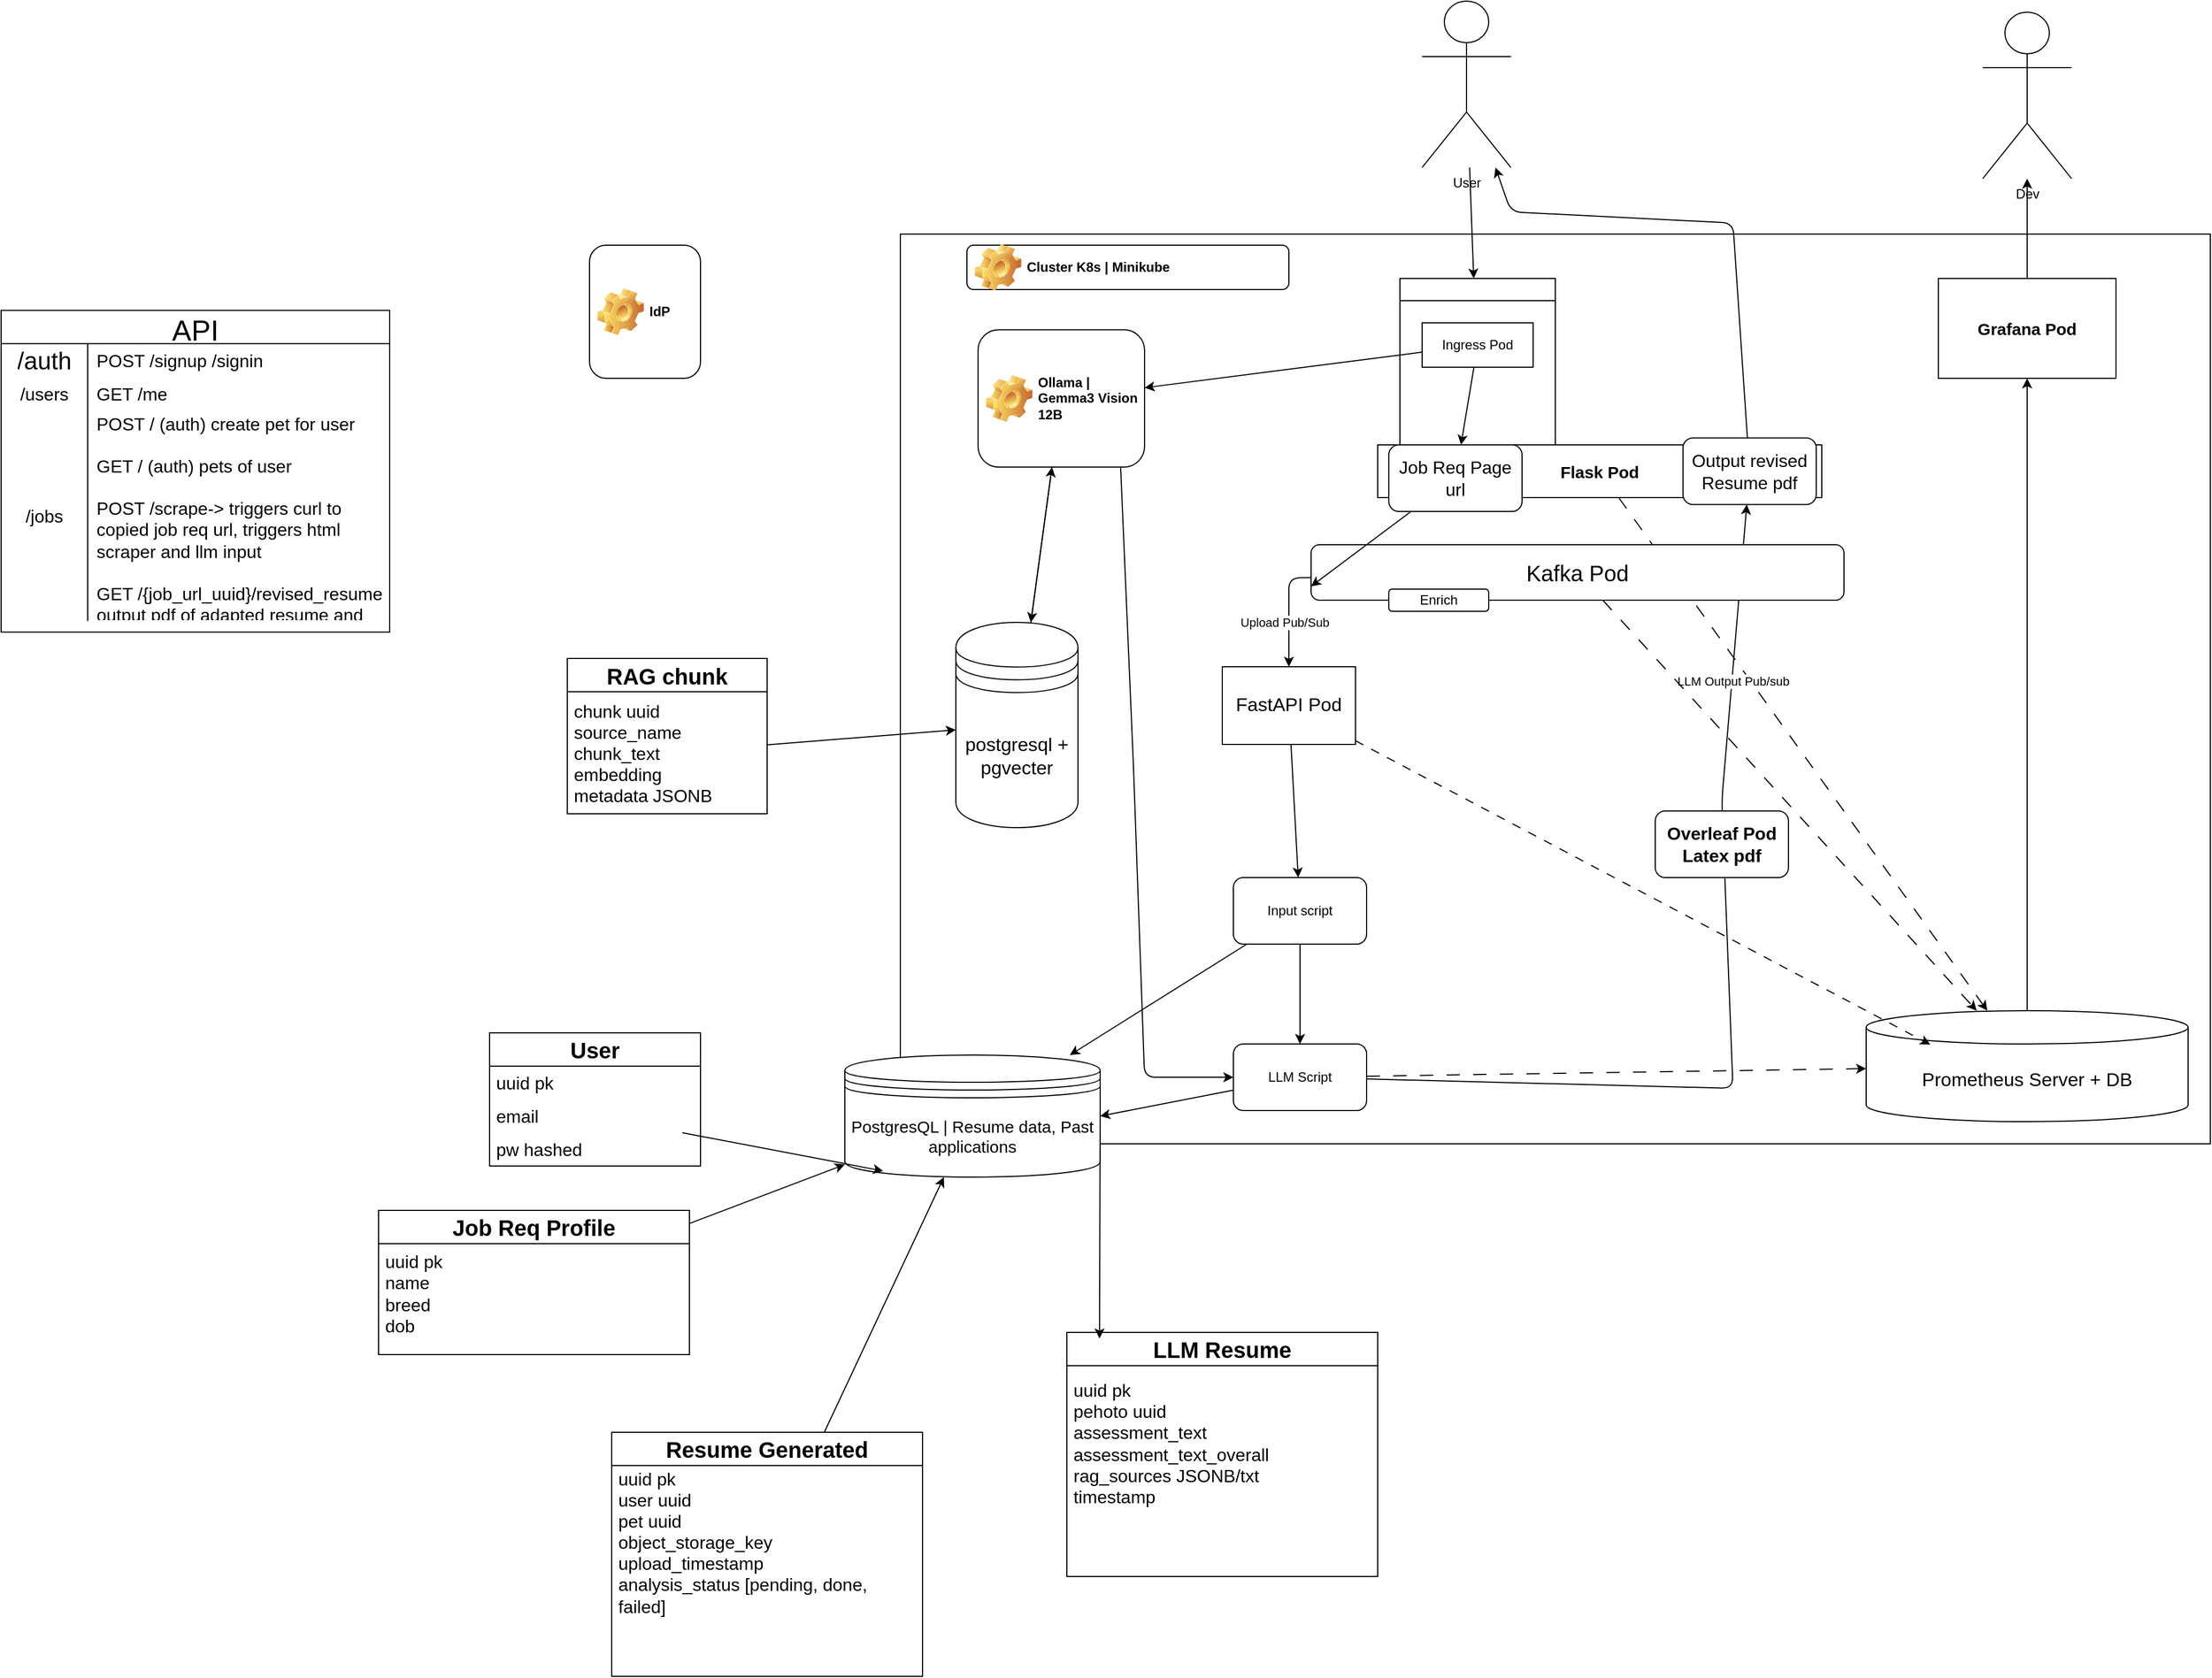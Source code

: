 <mxfile>
    <diagram id="zU4_5WAk3CfICNYooZKo" name="Page-1">
        <mxGraphModel dx="3010" dy="2213" grid="1" gridSize="10" guides="1" tooltips="1" connect="1" arrows="1" fold="1" page="1" pageScale="1" pageWidth="850" pageHeight="1100" math="0" shadow="0">
            <root>
                <mxCell id="0"/>
                <mxCell id="1" parent="0"/>
                <mxCell id="2" value="" style="rounded=0;whiteSpace=wrap;html=1;" parent="1" vertex="1">
                    <mxGeometry x="-230" y="10" width="1180" height="820" as="geometry"/>
                </mxCell>
                <mxCell id="3" value="Cluster K8s | Minikube" style="label;whiteSpace=wrap;html=1;image=img/clipart/Gear_128x128.png" parent="1" vertex="1">
                    <mxGeometry x="-170" y="20" width="290" height="40" as="geometry"/>
                </mxCell>
                <mxCell id="4" value="IdP" style="label;whiteSpace=wrap;html=1;image=img/clipart/Gear_128x128.png" parent="1" vertex="1">
                    <mxGeometry x="-510" y="20" width="100" height="120" as="geometry"/>
                </mxCell>
                <mxCell id="33" style="edgeStyle=none;html=1;" parent="1" source="5" target="16" edge="1">
                    <mxGeometry relative="1" as="geometry"/>
                </mxCell>
                <mxCell id="34" style="edgeStyle=none;html=1;exitX=0.855;exitY=0.968;exitDx=0;exitDy=0;exitPerimeter=0;" parent="1" source="5" target="28" edge="1">
                    <mxGeometry relative="1" as="geometry">
                        <Array as="points">
                            <mxPoint x="-20" y="490"/>
                            <mxPoint x="-10" y="770"/>
                        </Array>
                    </mxGeometry>
                </mxCell>
                <mxCell id="5" value="Ollama | Gemma3 Vision 12B" style="label;whiteSpace=wrap;html=1;image=img/clipart/Gear_128x128.png" parent="1" vertex="1">
                    <mxGeometry x="-160" y="96.25" width="150" height="123.75" as="geometry"/>
                </mxCell>
                <mxCell id="8" value="" style="swimlane;startSize=20;horizontal=1;childLayout=treeLayout;horizontalTree=0;sortEdges=1;resizable=0;containerType=tree;fontSize=12;" parent="1" vertex="1">
                    <mxGeometry x="220" y="50" width="140" height="190" as="geometry"/>
                </mxCell>
                <mxCell id="9" value="Ingress Pod" style="whiteSpace=wrap;html=1;" parent="8" vertex="1">
                    <mxGeometry x="20" y="40" width="100" height="40" as="geometry"/>
                </mxCell>
                <mxCell id="15" value="PostgresQL | Resume data, Past applications" style="shape=datastore;whiteSpace=wrap;html=1;fontSize=15;" parent="1" vertex="1">
                    <mxGeometry x="-280" y="750" width="230" height="110" as="geometry"/>
                </mxCell>
                <mxCell id="40" style="edgeStyle=none;html=1;" parent="1" source="16" target="5" edge="1">
                    <mxGeometry relative="1" as="geometry"/>
                </mxCell>
                <mxCell id="16" value="postgresql + pgvecter" style="shape=datastore;whiteSpace=wrap;html=1;fontSize=17;" parent="1" vertex="1">
                    <mxGeometry x="-180" y="360" width="110" height="185" as="geometry"/>
                </mxCell>
                <mxCell id="53" style="edgeStyle=none;html=1;" parent="1" source="17" target="52" edge="1">
                    <mxGeometry relative="1" as="geometry"/>
                </mxCell>
                <mxCell id="17" value="Prometheus Server + DB" style="shape=cylinder3;whiteSpace=wrap;html=1;boundedLbl=1;backgroundOutline=1;size=15;fontSize=17;" parent="1" vertex="1">
                    <mxGeometry x="640" y="710" width="290" height="100" as="geometry"/>
                </mxCell>
                <mxCell id="24" style="edgeStyle=none;html=1;" parent="1" source="9" target="5" edge="1">
                    <mxGeometry relative="1" as="geometry"/>
                </mxCell>
                <mxCell id="50" style="edgeStyle=none;html=1;dashed=1;dashPattern=12 12;" parent="1" source="12" target="17" edge="1">
                    <mxGeometry relative="1" as="geometry"/>
                </mxCell>
                <mxCell id="12" value="Flask Pod" style="whiteSpace=wrap;html=1;fontSize=15;fontStyle=1" parent="1" vertex="1">
                    <mxGeometry x="200" y="200" width="400" height="47.5" as="geometry"/>
                </mxCell>
                <mxCell id="29" style="edgeStyle=none;html=1;" parent="1" source="10" target="27" edge="1">
                    <mxGeometry relative="1" as="geometry"/>
                </mxCell>
                <mxCell id="10" value="FastAPI Pod" style="whiteSpace=wrap;html=1;fontSize=17;" parent="1" vertex="1">
                    <mxGeometry x="60" y="400" width="120" height="70" as="geometry"/>
                </mxCell>
                <mxCell id="26" style="edgeStyle=none;html=1;" parent="1" source="25" target="8" edge="1">
                    <mxGeometry relative="1" as="geometry"/>
                </mxCell>
                <mxCell id="25" value="User" style="shape=umlActor;verticalLabelPosition=bottom;verticalAlign=top;html=1;outlineConnect=0;" parent="1" vertex="1">
                    <mxGeometry x="240" y="-200" width="80" height="150" as="geometry"/>
                </mxCell>
                <mxCell id="30" style="edgeStyle=none;html=1;" parent="1" source="27" target="15" edge="1">
                    <mxGeometry relative="1" as="geometry"/>
                </mxCell>
                <mxCell id="32" style="edgeStyle=none;html=1;" parent="1" source="27" target="28" edge="1">
                    <mxGeometry relative="1" as="geometry"/>
                </mxCell>
                <mxCell id="27" value="Input script" style="rounded=1;whiteSpace=wrap;html=1;" parent="1" vertex="1">
                    <mxGeometry x="70" y="590" width="120" height="60" as="geometry"/>
                </mxCell>
                <mxCell id="41" style="edgeStyle=none;html=1;" parent="1" source="28" target="47" edge="1">
                    <mxGeometry relative="1" as="geometry">
                        <Array as="points">
                            <mxPoint x="520" y="780"/>
                            <mxPoint x="510" y="520"/>
                        </Array>
                    </mxGeometry>
                </mxCell>
                <mxCell id="42" value="LLM Output Pub/sub" style="edgeLabel;html=1;align=center;verticalAlign=middle;resizable=0;points=[];" parent="41" vertex="1" connectable="0">
                    <mxGeometry x="0.629" y="-1" relative="1" as="geometry">
                        <mxPoint as="offset"/>
                    </mxGeometry>
                </mxCell>
                <mxCell id="48" style="edgeStyle=none;html=1;dashed=1;dashPattern=12 12;" parent="1" source="28" target="17" edge="1">
                    <mxGeometry relative="1" as="geometry"/>
                </mxCell>
                <mxCell id="97" style="edgeStyle=none;html=1;entryX=1;entryY=0.5;entryDx=0;entryDy=0;" parent="1" source="28" target="15" edge="1">
                    <mxGeometry relative="1" as="geometry"/>
                </mxCell>
                <mxCell id="28" value="LLM Script" style="rounded=1;whiteSpace=wrap;html=1;" parent="1" vertex="1">
                    <mxGeometry x="70" y="740" width="120" height="60" as="geometry"/>
                </mxCell>
                <mxCell id="37" style="edgeStyle=none;html=1;" parent="1" source="35" target="10" edge="1">
                    <mxGeometry relative="1" as="geometry">
                        <Array as="points">
                            <mxPoint x="120" y="320"/>
                        </Array>
                    </mxGeometry>
                </mxCell>
                <mxCell id="38" value="Upload Pub/Sub" style="edgeLabel;html=1;align=center;verticalAlign=middle;resizable=0;points=[];" parent="37" vertex="1" connectable="0">
                    <mxGeometry x="-0.205" y="-4" relative="1" as="geometry">
                        <mxPoint y="20" as="offset"/>
                    </mxGeometry>
                </mxCell>
                <mxCell id="51" style="edgeStyle=none;html=1;dashed=1;dashPattern=12 12;" parent="1" source="35" target="17" edge="1">
                    <mxGeometry relative="1" as="geometry"/>
                </mxCell>
                <mxCell id="35" value="Kafka Pod" style="rounded=1;whiteSpace=wrap;html=1;fontSize=20;" parent="1" vertex="1">
                    <mxGeometry x="140" y="290" width="480" height="50" as="geometry"/>
                </mxCell>
                <mxCell id="46" style="edgeStyle=none;html=1;entryX=0;entryY=0.75;entryDx=0;entryDy=0;" parent="1" source="44" target="35" edge="1">
                    <mxGeometry relative="1" as="geometry"/>
                </mxCell>
                <mxCell id="44" value="Job Req Page url" style="rounded=1;whiteSpace=wrap;html=1;fontSize=16;" parent="1" vertex="1">
                    <mxGeometry x="210" y="200" width="120" height="60" as="geometry"/>
                </mxCell>
                <mxCell id="45" style="edgeStyle=none;html=1;" parent="1" source="9" target="44" edge="1">
                    <mxGeometry relative="1" as="geometry"/>
                </mxCell>
                <mxCell id="47" value="Output revised Resume pdf" style="rounded=1;whiteSpace=wrap;html=1;fontSize=16;" parent="1" vertex="1">
                    <mxGeometry x="475" y="193.75" width="120" height="60" as="geometry"/>
                </mxCell>
                <mxCell id="49" style="edgeStyle=none;html=1;entryX=0.199;entryY=0.305;entryDx=0;entryDy=0;entryPerimeter=0;dashed=1;dashPattern=8 8;" parent="1" source="10" target="17" edge="1">
                    <mxGeometry relative="1" as="geometry"/>
                </mxCell>
                <mxCell id="57" style="edgeStyle=none;html=1;" parent="1" source="52" target="54" edge="1">
                    <mxGeometry relative="1" as="geometry"/>
                </mxCell>
                <mxCell id="52" value="Grafana Pod" style="whiteSpace=wrap;html=1;fontSize=15;fontStyle=1" parent="1" vertex="1">
                    <mxGeometry x="705" y="50" width="160" height="90" as="geometry"/>
                </mxCell>
                <mxCell id="54" value="Dev" style="shape=umlActor;verticalLabelPosition=bottom;verticalAlign=top;html=1;outlineConnect=0;" parent="1" vertex="1">
                    <mxGeometry x="745" y="-190" width="80" height="150" as="geometry"/>
                </mxCell>
                <mxCell id="58" style="edgeStyle=none;html=1;" parent="1" source="47" target="25" edge="1">
                    <mxGeometry relative="1" as="geometry">
                        <Array as="points">
                            <mxPoint x="520"/>
                            <mxPoint x="320" y="-10"/>
                        </Array>
                    </mxGeometry>
                </mxCell>
                <mxCell id="59" value="Enrich" style="rounded=1;whiteSpace=wrap;html=1;" parent="1" vertex="1">
                    <mxGeometry x="210" y="330" width="90" height="20" as="geometry"/>
                </mxCell>
                <mxCell id="60" value="User" style="swimlane;fontStyle=1;childLayout=stackLayout;horizontal=1;startSize=30;horizontalStack=0;resizeParent=1;resizeParentMax=0;resizeLast=0;collapsible=1;marginBottom=0;whiteSpace=wrap;html=1;fontSize=20;" parent="1" vertex="1">
                    <mxGeometry x="-600" y="730" width="190" height="120" as="geometry"/>
                </mxCell>
                <mxCell id="61" value="uuid pk" style="text;strokeColor=none;fillColor=none;align=left;verticalAlign=middle;spacingLeft=4;spacingRight=4;overflow=hidden;points=[[0,0.5],[1,0.5]];portConstraint=eastwest;rotatable=0;whiteSpace=wrap;html=1;fontSize=16;" parent="60" vertex="1">
                    <mxGeometry y="30" width="190" height="30" as="geometry"/>
                </mxCell>
                <mxCell id="62" value="email" style="text;strokeColor=none;fillColor=none;align=left;verticalAlign=middle;spacingLeft=4;spacingRight=4;overflow=hidden;points=[[0,0.5],[1,0.5]];portConstraint=eastwest;rotatable=0;whiteSpace=wrap;html=1;fontSize=16;" parent="60" vertex="1">
                    <mxGeometry y="60" width="190" height="30" as="geometry"/>
                </mxCell>
                <mxCell id="63" value="pw hashed" style="text;strokeColor=none;fillColor=none;align=left;verticalAlign=middle;spacingLeft=4;spacingRight=4;overflow=hidden;points=[[0,0.5],[1,0.5]];portConstraint=eastwest;rotatable=0;whiteSpace=wrap;html=1;fontSize=16;" parent="60" vertex="1">
                    <mxGeometry y="90" width="190" height="30" as="geometry"/>
                </mxCell>
                <mxCell id="93" style="edgeStyle=none;html=1;" parent="1" source="64" target="15" edge="1">
                    <mxGeometry relative="1" as="geometry"/>
                </mxCell>
                <mxCell id="64" value="Job Req Profile" style="swimlane;fontStyle=1;childLayout=stackLayout;horizontal=1;startSize=30;horizontalStack=0;resizeParent=1;resizeParentMax=0;resizeLast=0;collapsible=1;marginBottom=0;whiteSpace=wrap;html=1;fontSize=20;" parent="1" vertex="1">
                    <mxGeometry x="-700" y="890" width="280" height="130" as="geometry"/>
                </mxCell>
                <mxCell id="65" value="uuid pk&lt;div&gt;name&lt;/div&gt;&lt;div&gt;breed&lt;/div&gt;&lt;div&gt;dob&lt;/div&gt;" style="text;strokeColor=none;fillColor=none;align=left;verticalAlign=middle;spacingLeft=4;spacingRight=4;overflow=hidden;points=[[0,0.5],[1,0.5]];portConstraint=eastwest;rotatable=0;whiteSpace=wrap;html=1;fontSize=16;" parent="64" vertex="1">
                    <mxGeometry y="30" width="280" height="90" as="geometry"/>
                </mxCell>
                <mxCell id="67" value="&lt;div&gt;&lt;br&gt;&lt;/div&gt;" style="text;strokeColor=none;fillColor=none;align=left;verticalAlign=middle;spacingLeft=4;spacingRight=4;overflow=hidden;points=[[0,0.5],[1,0.5]];portConstraint=eastwest;rotatable=0;whiteSpace=wrap;html=1;fontSize=16;" parent="64" vertex="1">
                    <mxGeometry y="120" width="280" height="10" as="geometry"/>
                </mxCell>
                <mxCell id="94" style="edgeStyle=none;html=1;" parent="1" source="73" target="15" edge="1">
                    <mxGeometry relative="1" as="geometry"/>
                </mxCell>
                <mxCell id="73" value="Resume Generated" style="swimlane;fontStyle=1;childLayout=stackLayout;horizontal=1;startSize=30;horizontalStack=0;resizeParent=1;resizeParentMax=0;resizeLast=0;collapsible=1;marginBottom=0;whiteSpace=wrap;html=1;fontSize=20;" parent="1" vertex="1">
                    <mxGeometry x="-490" y="1090" width="280" height="220" as="geometry"/>
                </mxCell>
                <mxCell id="74" value="uuid pk&lt;div&gt;&lt;span style=&quot;background-color: transparent;&quot;&gt;user uuid&lt;/span&gt;&lt;/div&gt;&lt;div&gt;&lt;span style=&quot;background-color: transparent;&quot;&gt;pet uuid&lt;/span&gt;&lt;/div&gt;&lt;div&gt;&lt;span style=&quot;background-color: transparent;&quot;&gt;object_storage_key&lt;/span&gt;&lt;/div&gt;&lt;div&gt;&lt;span style=&quot;background-color: transparent;&quot;&gt;upload_timestamp&lt;/span&gt;&lt;/div&gt;&lt;div&gt;&lt;span style=&quot;background-color: transparent;&quot;&gt;analysis_status [pending, done, failed]&lt;/span&gt;&lt;/div&gt;&lt;div&gt;last_updated&lt;/div&gt;" style="text;strokeColor=none;fillColor=none;align=left;verticalAlign=middle;spacingLeft=4;spacingRight=4;overflow=hidden;points=[[0,0.5],[1,0.5]];portConstraint=eastwest;rotatable=0;whiteSpace=wrap;html=1;fontSize=16;" parent="73" vertex="1">
                    <mxGeometry y="30" width="280" height="140" as="geometry"/>
                </mxCell>
                <mxCell id="75" value="&lt;div&gt;&lt;br&gt;&lt;/div&gt;" style="text;strokeColor=none;fillColor=none;align=left;verticalAlign=middle;spacingLeft=4;spacingRight=4;overflow=hidden;points=[[0,0.5],[1,0.5]];portConstraint=eastwest;rotatable=0;whiteSpace=wrap;html=1;fontSize=16;" parent="73" vertex="1">
                    <mxGeometry y="170" width="280" height="50" as="geometry"/>
                </mxCell>
                <mxCell id="79" value="LLM Resume" style="swimlane;fontStyle=1;childLayout=stackLayout;horizontal=1;startSize=30;horizontalStack=0;resizeParent=1;resizeParentMax=0;resizeLast=0;collapsible=1;marginBottom=0;whiteSpace=wrap;html=1;fontSize=20;" parent="1" vertex="1">
                    <mxGeometry x="-80" y="1000" width="280" height="220" as="geometry"/>
                </mxCell>
                <mxCell id="80" value="uuid pk&lt;div&gt;pehoto uuid&lt;/div&gt;&lt;div&gt;assessment_text&lt;br&gt;assessment_text_overall&lt;/div&gt;&lt;div&gt;rag_sources JSONB/txt&lt;/div&gt;&lt;div&gt;timestamp&lt;/div&gt;" style="text;strokeColor=none;fillColor=none;align=left;verticalAlign=middle;spacingLeft=4;spacingRight=4;overflow=hidden;points=[[0,0.5],[1,0.5]];portConstraint=eastwest;rotatable=0;whiteSpace=wrap;html=1;fontSize=16;" parent="79" vertex="1">
                    <mxGeometry y="30" width="280" height="140" as="geometry"/>
                </mxCell>
                <mxCell id="81" value="&lt;div&gt;&lt;br&gt;&lt;/div&gt;" style="text;strokeColor=none;fillColor=none;align=left;verticalAlign=middle;spacingLeft=4;spacingRight=4;overflow=hidden;points=[[0,0.5],[1,0.5]];portConstraint=eastwest;rotatable=0;whiteSpace=wrap;html=1;fontSize=16;" parent="79" vertex="1">
                    <mxGeometry y="170" width="280" height="50" as="geometry"/>
                </mxCell>
                <mxCell id="82" value="RAG chunk" style="swimlane;fontStyle=1;childLayout=stackLayout;horizontal=1;startSize=30;horizontalStack=0;resizeParent=1;resizeParentMax=0;resizeLast=0;collapsible=1;marginBottom=0;whiteSpace=wrap;html=1;fontSize=20;" parent="1" vertex="1">
                    <mxGeometry x="-530" y="392.5" width="180" height="140" as="geometry"/>
                </mxCell>
                <mxCell id="83" value="chunk uuid&lt;div&gt;source_name&lt;/div&gt;&lt;div&gt;chunk_text&lt;/div&gt;&lt;div&gt;embedding&lt;/div&gt;&lt;div&gt;metadata JSONB&lt;/div&gt;" style="text;strokeColor=none;fillColor=none;align=left;verticalAlign=middle;spacingLeft=4;spacingRight=4;overflow=hidden;points=[[0,0.5],[1,0.5]];portConstraint=eastwest;rotatable=0;whiteSpace=wrap;html=1;fontSize=16;" parent="82" vertex="1">
                    <mxGeometry y="30" width="180" height="110" as="geometry"/>
                </mxCell>
                <mxCell id="86" style="edgeStyle=none;html=1;" parent="1" source="83" target="16" edge="1">
                    <mxGeometry relative="1" as="geometry"/>
                </mxCell>
                <mxCell id="92" style="edgeStyle=none;html=1;entryX=0.15;entryY=0.95;entryDx=0;entryDy=0;entryPerimeter=0;" parent="1" source="62" target="15" edge="1">
                    <mxGeometry relative="1" as="geometry"/>
                </mxCell>
                <mxCell id="98" style="edgeStyle=none;html=1;exitX=1;exitY=0.5;exitDx=0;exitDy=0;entryX=0.105;entryY=0.025;entryDx=0;entryDy=0;entryPerimeter=0;" parent="1" source="15" target="79" edge="1">
                    <mxGeometry relative="1" as="geometry"/>
                </mxCell>
                <mxCell id="100" value="API" style="shape=table;startSize=30;container=1;collapsible=0;childLayout=tableLayout;fixedRows=1;rowLines=0;fontStyle=0;strokeColor=default;fontSize=26;" parent="1" vertex="1">
                    <mxGeometry x="-1040" y="78.75" width="350" height="290" as="geometry"/>
                </mxCell>
                <mxCell id="101" value="" style="shape=tableRow;horizontal=0;startSize=0;swimlaneHead=0;swimlaneBody=0;top=0;left=0;bottom=0;right=0;collapsible=0;dropTarget=0;fillColor=none;points=[[0,0.5],[1,0.5]];portConstraint=eastwest;strokeColor=inherit;fontSize=16;" parent="100" vertex="1">
                    <mxGeometry y="30" width="350" height="30" as="geometry"/>
                </mxCell>
                <mxCell id="102" value="/auth" style="shape=partialRectangle;html=1;whiteSpace=wrap;connectable=0;fillColor=none;top=0;left=0;bottom=0;right=0;overflow=hidden;pointerEvents=1;strokeColor=inherit;fontSize=22;" parent="101" vertex="1">
                    <mxGeometry width="78" height="30" as="geometry">
                        <mxRectangle width="78" height="30" as="alternateBounds"/>
                    </mxGeometry>
                </mxCell>
                <mxCell id="103" value="POST /signup /signin" style="shape=partialRectangle;html=1;whiteSpace=wrap;connectable=0;fillColor=none;top=0;left=0;bottom=0;right=0;align=left;spacingLeft=6;overflow=hidden;strokeColor=inherit;fontSize=16;" parent="101" vertex="1">
                    <mxGeometry x="78" width="272" height="30" as="geometry">
                        <mxRectangle width="272" height="30" as="alternateBounds"/>
                    </mxGeometry>
                </mxCell>
                <mxCell id="104" value="" style="shape=tableRow;horizontal=0;startSize=0;swimlaneHead=0;swimlaneBody=0;top=0;left=0;bottom=0;right=0;collapsible=0;dropTarget=0;fillColor=none;points=[[0,0.5],[1,0.5]];portConstraint=eastwest;strokeColor=inherit;fontSize=16;" parent="100" vertex="1">
                    <mxGeometry y="60" width="350" height="30" as="geometry"/>
                </mxCell>
                <mxCell id="105" value="/users" style="shape=partialRectangle;html=1;whiteSpace=wrap;connectable=0;fillColor=none;top=0;left=0;bottom=0;right=0;overflow=hidden;strokeColor=inherit;fontSize=16;" parent="104" vertex="1">
                    <mxGeometry width="78" height="30" as="geometry">
                        <mxRectangle width="78" height="30" as="alternateBounds"/>
                    </mxGeometry>
                </mxCell>
                <mxCell id="106" value="GET /me" style="shape=partialRectangle;html=1;whiteSpace=wrap;connectable=0;fillColor=none;top=0;left=0;bottom=0;right=0;align=left;spacingLeft=6;overflow=hidden;strokeColor=inherit;fontSize=16;" parent="104" vertex="1">
                    <mxGeometry x="78" width="272" height="30" as="geometry">
                        <mxRectangle width="272" height="30" as="alternateBounds"/>
                    </mxGeometry>
                </mxCell>
                <mxCell id="107" value="" style="shape=tableRow;horizontal=0;startSize=0;swimlaneHead=0;swimlaneBody=0;top=0;left=0;bottom=0;right=0;collapsible=0;dropTarget=0;fillColor=none;points=[[0,0.5],[1,0.5]];portConstraint=eastwest;strokeColor=inherit;fontSize=16;" parent="100" vertex="1">
                    <mxGeometry y="90" width="350" height="190" as="geometry"/>
                </mxCell>
                <mxCell id="108" value="/jobs" style="shape=partialRectangle;html=1;whiteSpace=wrap;connectable=0;fillColor=none;top=0;left=0;bottom=0;right=0;overflow=hidden;strokeColor=inherit;fontSize=16;" parent="107" vertex="1">
                    <mxGeometry width="78" height="190" as="geometry">
                        <mxRectangle width="78" height="190" as="alternateBounds"/>
                    </mxGeometry>
                </mxCell>
                <mxCell id="109" value="POST / (auth) create pet for user&lt;div&gt;&lt;font color=&quot;#000000&quot;&gt;&lt;br&gt;&lt;/font&gt;&lt;div&gt;GET / (auth) pets of user&lt;/div&gt;&lt;div&gt;&lt;br&gt;&lt;/div&gt;&lt;div&gt;POST /scrape-&amp;gt; triggers curl to copied job req url, triggers html scraper and llm input&lt;/div&gt;&lt;div&gt;&lt;br&gt;&lt;/div&gt;&lt;div&gt;GET /{job_url_uuid}/revised_resume output pdf of adapted resume and cover letter&lt;/div&gt;&lt;/div&gt;" style="shape=partialRectangle;html=1;whiteSpace=wrap;connectable=0;fillColor=none;top=0;left=0;bottom=0;right=0;align=left;spacingLeft=6;overflow=hidden;strokeColor=inherit;fontSize=16;" parent="107" vertex="1">
                    <mxGeometry x="78" width="272" height="190" as="geometry">
                        <mxRectangle width="272" height="190" as="alternateBounds"/>
                    </mxGeometry>
                </mxCell>
                <mxCell id="110" value="Overleaf Pod Latex pdf" style="rounded=1;whiteSpace=wrap;html=1;fontSize=16;fontStyle=1" vertex="1" parent="1">
                    <mxGeometry x="450" y="530" width="120" height="60" as="geometry"/>
                </mxCell>
            </root>
        </mxGraphModel>
    </diagram>
</mxfile>